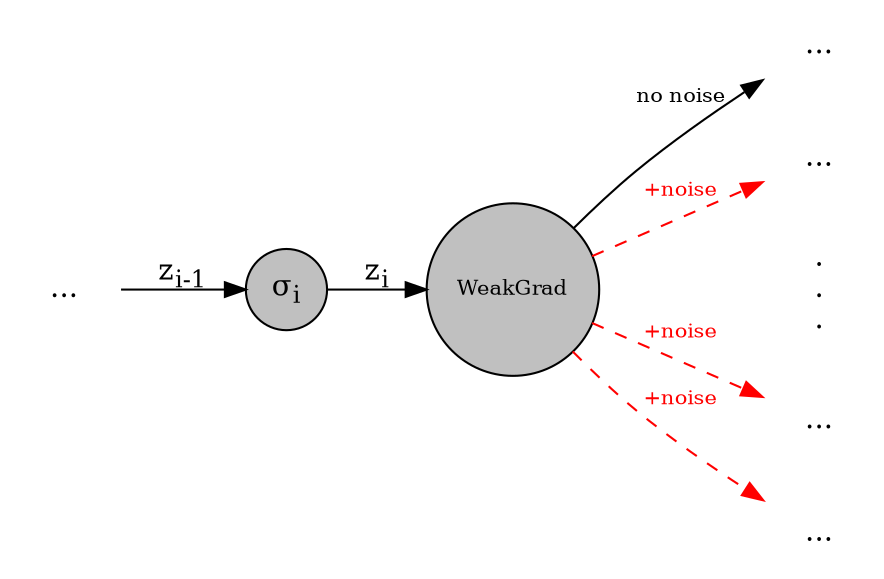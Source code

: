 digraph D {
  dpi=300
  rankdir=LR
  n1 [shape=none,label="..."]
  n2 [shape=circle,style=filled,fillcolor=grey,label=<σ<SUB>i</SUB>>]
  n3 [shape=circle,style=filled,fillcolor=grey,label="WeakGrad", fontsize=10]

  {n31 [shape=none,label="..."]
  n32 [shape=none,label="..."]
  n33 [shape=none,label=".\n.\n."]
  n34 [shape=none,label="..."]
  n35 [shape=none,label="..."]
  [rank=same]}

  n1 -> n2 [label =<z<SUB>i-1</SUB>>];

  n2 -> n3 [label =<z<SUB>i</SUB>>];

  n3 -> n31 [label = "no noise", fontsize=10.0];
  n3 -> n32 [label = "+noise", fontcolor=red, color=red, fontsize=10.0, style=dashed];
  n3 -> n33 [color=invis];
  n3 -> n34 [label = "+noise", fontcolor=red, color=red, fontsize=10.0, style=dashed];
  n3 -> n35 [label = "+noise", fontcolor=red, color=red, fontsize=10.0, style=dashed];
}
